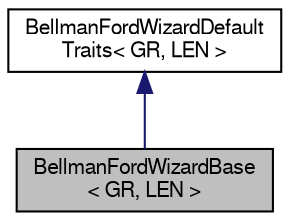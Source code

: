digraph "BellmanFordWizardBase&lt; GR, LEN &gt;"
{
 // LATEX_PDF_SIZE
  edge [fontname="FreeSans",fontsize="10",labelfontname="FreeSans",labelfontsize="10"];
  node [fontname="FreeSans",fontsize="10",shape=record];
  Node0 [label="BellmanFordWizardBase\l\< GR, LEN \>",height=0.2,width=0.4,color="black", fillcolor="grey75", style="filled", fontcolor="black",tooltip="Default traits class used by BellmanFordWizard."];
  Node1 -> Node0 [dir="back",color="midnightblue",fontsize="10",style="solid",fontname="FreeSans"];
  Node1 [label="BellmanFordWizardDefault\lTraits\< GR, LEN \>",height=0.2,width=0.4,color="black", fillcolor="white", style="filled",URL="$a01425.html",tooltip="Default traits class of bellmanFord() function."];
}
